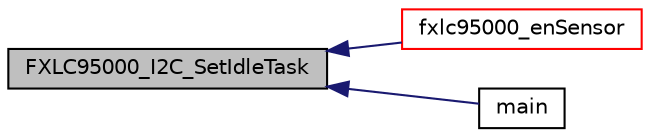 digraph "FXLC95000_I2C_SetIdleTask"
{
  edge [fontname="Helvetica",fontsize="10",labelfontname="Helvetica",labelfontsize="10"];
  node [fontname="Helvetica",fontsize="10",shape=record];
  rankdir="LR";
  Node52 [label="FXLC95000_I2C_SetIdleTask",height=0.2,width=0.4,color="black", fillcolor="grey75", style="filled", fontcolor="black"];
  Node52 -> Node53 [dir="back",color="midnightblue",fontsize="10",style="solid",fontname="Helvetica"];
  Node53 [label="fxlc95000_enSensor",height=0.2,width=0.4,color="red", fillcolor="white", style="filled",URL="$fxlc95000__flash__demo_8c.html#a4d3c6a49cdb7699813aa88ce1bc3d7e5"];
  Node52 -> Node56 [dir="back",color="midnightblue",fontsize="10",style="solid",fontname="Helvetica"];
  Node56 [label="main",height=0.2,width=0.4,color="black", fillcolor="white", style="filled",URL="$fxlc95000__accel__i2c_8c.html#a840291bc02cba5474a4cb46a9b9566fe",tooltip="Main function. "];
}
